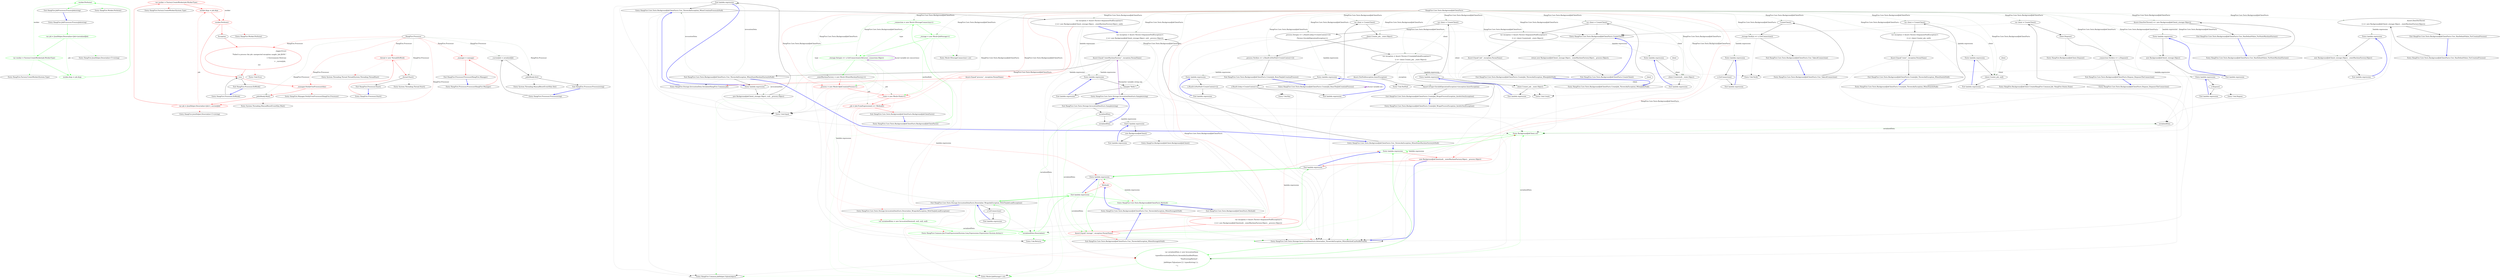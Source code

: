 digraph  {
m2_8 [label="Entry HangFire.Worker.Perform()", span="9-9", cluster="HangFire.Worker.Perform()", file="JobProcessor.cs"];
m2_6 [label="Entry HangFire.JsonHelper.Deserialize<T>(string)", span="11-11", cluster="HangFire.JsonHelper.Deserialize<T>(string)", file="JobProcessor.cs"];
m2_7 [label="Entry HangFire.Factory.CreateWorker(System.Type)", span="20-20", cluster="HangFire.Factory.CreateWorker(System.Type)", file="JobProcessor.cs"];
m2_0 [label="Entry HangFire.JobProcessor.ProcessJob(string)", span="4-4", cluster="HangFire.JobProcessor.ProcessJob(string)", file="JobProcessor.cs"];
m2_1 [label="var job = JsonHelper.Deserialize<Job>(serializedJob)", span="6-6", cluster="HangFire.JobProcessor.ProcessJob(string)", color=green, community=0, file="JobProcessor.cs"];
m2_2 [label="var worker = Factory.CreateWorker(job.WorkerType)", span="8-8", cluster="HangFire.JobProcessor.ProcessJob(string)", color=green, community=0, file="JobProcessor.cs"];
m2_3 [label="worker.Args = job.Args", span="10-10", cluster="HangFire.JobProcessor.ProcessJob(string)", color=green, community=0, file="JobProcessor.cs"];
m2_4 [label="worker.Perform()", span="13-13", cluster="HangFire.JobProcessor.ProcessJob(string)", color=green, community=0, file="JobProcessor.cs"];
m2_5 [label="Exit HangFire.JobProcessor.ProcessJob(string)", span="4-4", cluster="HangFire.JobProcessor.ProcessJob(string)", file="JobProcessor.cs"];
m4_28 [label="Entry HangFire.Factory.CreateWorker(System.Type)", span="20-20", cluster="HangFire.Factory.CreateWorker(System.Type)", file="Processor.cs"];
m4_26 [label="Entry System.Threading.ManualResetEventSlim.Wait()", span="0-0", cluster="System.Threading.ManualResetEventSlim.Wait()", file="Processor.cs"];
m4_30 [label="Entry Unk.Error", span="", cluster="Unk.Error", file="Processor.cs"];
m4_29 [label="Entry HangFire.Worker.Perform()", span="9-9", cluster="HangFire.Worker.Perform()", file="Processor.cs"];
m4_8 [label="Entry System.Threading.Thread.Start()", span="0-0", cluster="System.Threading.Thread.Start()", file="Processor.cs"];
m4_14 [label="Entry HangFire.Processor.DoWork()", span="35-35", cluster="HangFire.Processor.DoWork()", file="Processor.cs"];
m4_15 [label=true, span="37-37", cluster="HangFire.Processor.DoWork()", file="Processor.cs"];
m4_16 [label="_manager.NotifyFreeProcessor(this)", span="39-39", cluster="HangFire.Processor.DoWork()", color=red, community=0, file="Processor.cs"];
m4_17 [label="_jobIsReady.Wait()", span="40-40", cluster="HangFire.Processor.DoWork()", file="Processor.cs"];
m4_18 [label="var job = JsonHelper.Deserialize<Job>(_currentJob)", span="44-44", cluster="HangFire.Processor.DoWork()", color=red, community=0, file="Processor.cs"];
m4_19 [label="var worker = Factory.CreateWorker(job.WorkerType)", span="46-46", cluster="HangFire.Processor.DoWork()", color=red, community=0, file="Processor.cs"];
m4_20 [label="worker.Args = job.Args", span="48-48", cluster="HangFire.Processor.DoWork()", color=red, community=0, file="Processor.cs"];
m4_21 [label="worker.Perform()", span="51-51", cluster="HangFire.Processor.DoWork()", color=red, community=0, file="Processor.cs"];
m4_22 [label=Exception, span="54-54", cluster="HangFire.Processor.DoWork()", file="Processor.cs"];
m4_23 [label="_logger.Error(\r\n                        ''Failed to process the job: unexpected exception caught. Job JSON:''\r\n                        + Environment.NewLine\r\n                        + _currentJob, \r\n                        ex)", span="56-60", cluster="HangFire.Processor.DoWork()", color=red, community=0, file="Processor.cs"];
m4_24 [label="Exit HangFire.Processor.DoWork()", span="35-35", cluster="HangFire.Processor.DoWork()", file="Processor.cs"];
m4_0 [label="Entry HangFire.Processor.Processor(HangFire.Manager)", span="17-17", cluster="HangFire.Processor.Processor(HangFire.Manager)", file="Processor.cs"];
m4_1 [label="_manager = manager", span="19-19", cluster="HangFire.Processor.Processor(HangFire.Manager)", color=red, community=0, file="Processor.cs"];
m4_2 [label="Exit HangFire.Processor.Processor(HangFire.Manager)", span="17-17", cluster="HangFire.Processor.Processor(HangFire.Manager)", file="Processor.cs"];
m4_27 [label="Entry HangFire.JsonHelper.Deserialize<T>(string)", span="11-11", cluster="HangFire.JsonHelper.Deserialize<T>(string)", file="Processor.cs"];
m4_9 [label="Entry HangFire.Processor.Process(string)", span="28-28", cluster="HangFire.Processor.Process(string)", file="Processor.cs"];
m4_10 [label="_currentJob = serializedJob", span="31-31", cluster="HangFire.Processor.Process(string)", file="Processor.cs"];
m4_11 [label="_jobIsReady.Set()", span="32-32", cluster="HangFire.Processor.Process(string)", file="Processor.cs"];
m4_12 [label="Exit HangFire.Processor.Process(string)", span="28-28", cluster="HangFire.Processor.Process(string)", file="Processor.cs"];
m4_25 [label="Entry HangFire.Manager.NotifyFreeProcessor(HangFire.Processor)", span="40-40", cluster="HangFire.Manager.NotifyFreeProcessor(HangFire.Processor)", file="Processor.cs"];
m4_3 [label="Entry HangFire.Processor.Start()", span="22-22", cluster="HangFire.Processor.Start()", file="Processor.cs"];
m4_4 [label="_thread = new Thread(DoWork)", span="24-24", cluster="HangFire.Processor.Start()", color=red, community=0, file="Processor.cs"];
m4_5 [label="_thread.Start()", span="25-25", cluster="HangFire.Processor.Start()", file="Processor.cs"];
m4_6 [label="Exit HangFire.Processor.Start()", span="22-22", cluster="HangFire.Processor.Start()", file="Processor.cs"];
m4_13 [label="Entry System.Threading.ManualResetEventSlim.Set()", span="0-0", cluster="System.Threading.ManualResetEventSlim.Set()", file="Processor.cs"];
m4_7 [label="Entry System.Threading.Thread.Thread(System.Threading.ThreadStart)", span="0-0", cluster="System.Threading.Thread.Thread(System.Threading.ThreadStart)", file="Processor.cs"];
m4_31 [label="HangFire.Processor", span="", file="Processor.cs"];
m5_13 [label="Entry Unk.Equal", span="", cluster="Unk.Equal", file="Program.cs"];
m5_10 [label="Entry Mock<JobStorage>.cstr", span="", cluster="Mock<JobStorage>.cstr", file="Program.cs"];
m5_89 [label="Entry HangFire.Core.Tests.BackgroundJobClientFacts.CreateJob_ThrowsAnException_WhenJobIsNull()", span="96-96", cluster="HangFire.Core.Tests.BackgroundJobClientFacts.CreateJob_ThrowsAnException_WhenJobIsNull()", file="Program.cs"];
m5_90 [label="var client = CreateClient()", span="98-98", cluster="HangFire.Core.Tests.BackgroundJobClientFacts.CreateJob_ThrowsAnException_WhenJobIsNull()", file="Program.cs"];
m5_91 [label="var exception = Assert.Throws<ArgumentNullException>(\r\n                () => client.Create(null, _state.Object))", span="100-101", cluster="HangFire.Core.Tests.BackgroundJobClientFacts.CreateJob_ThrowsAnException_WhenJobIsNull()", file="Program.cs"];
m5_92 [label="Assert.Equal(''job'', exception.ParamName)", span="103-103", cluster="HangFire.Core.Tests.BackgroundJobClientFacts.CreateJob_ThrowsAnException_WhenJobIsNull()", file="Program.cs"];
m5_93 [label="Exit HangFire.Core.Tests.BackgroundJobClientFacts.CreateJob_ThrowsAnException_WhenJobIsNull()", span="96-96", cluster="HangFire.Core.Tests.BackgroundJobClientFacts.CreateJob_ThrowsAnException_WhenJobIsNull()", file="Program.cs"];
m5_22 [label="Method()", span="29-29", cluster="lambda expression", file="Program.cs", color=red, community=0];
m5_23 [label="Exit lambda expression", span="29-29", cluster="lambda expression", color=green, community=0, file="Program.cs"];
m5_24 [label="Entry HangFire.Core.Tests.BackgroundJobClientFacts.Method()", span="141-141", cluster="HangFire.Core.Tests.BackgroundJobClientFacts.Method()", color=green, community=0, file="Program.cs"];
m5_25 [label="Entry HangFire.Core.Tests.BackgroundJobClientFacts.Ctor_ThrowsAnException_WhenStorageIsNull()", span="33-33", cluster="HangFire.Core.Tests.BackgroundJobClientFacts.Ctor_ThrowsAnException_WhenStorageIsNull()", file="Program.cs"];
m5_49 [label="Entry HangFire.Core.Tests.Storage.InvocationDataFacts.Sample(string)", span="75-75", cluster="HangFire.Core.Tests.Storage.InvocationDataFacts.Sample(string)", file="Program.cs"];
m5_50 [label="Exit HangFire.Core.Tests.Storage.InvocationDataFacts.Sample(string)", span="75-75", cluster="HangFire.Core.Tests.Storage.InvocationDataFacts.Sample(string)", file="Program.cs"];
m5_51 [label=serializedData, span="", cluster="HangFire.Core.Tests.BackgroundJobClientFacts.Ctor_UsesCurrent_JobStorageInstance_ByDefault()", file="Program.cs"];
m5_52 [label=serializedData, span="", cluster="HangFire.Core.Tests.BackgroundJobClientFacts.Ctor_UsesCurrent_JobStorageInstance_ByDefault()", file="Program.cs"];
m5_30 [label="var serializedData = new InvocationData(\r\n                typeof(InvocationDataFacts).AssemblyQualifiedName,\r\n                ''NonExistingMethod'',\r\n                JobHelper.ToJson(new [] { typeof(string) }),\r\n                '''')", span="53-57", cluster="HangFire.Core.Tests.Storage.InvocationDataFacts.Deserialize_ThrowsAnException_WhenMethodCanNotBeFound()", file="Program.cs", color=green, community=0];
m5_70 [label="Entry HangFire.Core.Tests.BackgroundJobClientFacts.Ctor_TakesAConnection()", span="80-80", cluster="HangFire.Core.Tests.BackgroundJobClientFacts.Ctor_TakesAConnection()", file="Program.cs"];
m5_71 [label="CreateClient()", span="82-82", cluster="HangFire.Core.Tests.BackgroundJobClientFacts.Ctor_TakesAConnection()", file="Program.cs"];
m5_72 [label="_storage.Verify(x => x.GetConnection())", span="83-83", cluster="HangFire.Core.Tests.BackgroundJobClientFacts.Ctor_TakesAConnection()", file="Program.cs"];
m5_73 [label="Exit HangFire.Core.Tests.BackgroundJobClientFacts.Ctor_TakesAConnection()", span="80-80", cluster="HangFire.Core.Tests.BackgroundJobClientFacts.Ctor_TakesAConnection()", file="Program.cs"];
m5_36 [label="var exception = Assert.Throws<ArgumentNullException>(\r\n                () => new BackgroundJobClient(_storage.Object, null, _process.Object))", span="44-45", cluster="HangFire.Core.Tests.BackgroundJobClientFacts.Ctor_ThrowsAnException_WhenStateMachineFactoryIsNull()", file="Program.cs"];
m5_41 [label="Exit lambda expression", span="45-45", cluster="lambda expression", file="Program.cs"];
m5_42 [label="Entry HangFire.Core.Tests.BackgroundJobClientFacts.Ctor_ThrowsAnException_WhenCreationProcessIsNull()", span="51-51", cluster="HangFire.Core.Tests.BackgroundJobClientFacts.Ctor_ThrowsAnException_WhenCreationProcessIsNull()", file="Program.cs"];
m5_39 [label="Entry lambda expression", span="45-45", cluster="lambda expression", file="Program.cs"];
m5_40 [label="new BackgroundJobClient(_storage.Object, null, _process.Object)", span="45-45", cluster="lambda expression", file="Program.cs"];
m5_38 [label="Exit HangFire.Core.Tests.BackgroundJobClientFacts.Ctor_ThrowsAnException_WhenStateMachineFactoryIsNull()", span="42-42", cluster="HangFire.Core.Tests.BackgroundJobClientFacts.Ctor_ThrowsAnException_WhenStateMachineFactoryIsNull()", file="Program.cs"];
m5_37 [label="Assert.Equal(''stateMachineFactory'', exception.ParamName)", span="47-47", cluster="HangFire.Core.Tests.BackgroundJobClientFacts.Ctor_ThrowsAnException_WhenStateMachineFactoryIsNull()", file="Program.cs"];
m5_43 [label="var exception = Assert.Throws<ArgumentNullException>(\r\n                () => new BackgroundJobClient(_storage.Object, _stateMachineFactory.Object, null))", span="53-54", cluster="HangFire.Core.Tests.BackgroundJobClientFacts.Ctor_ThrowsAnException_WhenCreationProcessIsNull()", file="Program.cs"];
m5_53 [label=serializedData, span="", cluster="Unk.DoesNotThrow", file="Program.cs"];
m5_14 [label="Entry HangFire.Core.Tests.Storage.InvocationDataFacts.Deserialize_WrapsAnException_WithTheJobLoadException()", span="29-29", cluster="HangFire.Core.Tests.Storage.InvocationDataFacts.Deserialize_WrapsAnException_WithTheJobLoadException()", file="Program.cs"];
m5_115 [label="Entry Unk.Run", span="", cluster="Unk.Run", file="Program.cs"];
m5_116 [label="Entry HangFire.Core.Tests.BackgroundJobClientFacts.CreateJob_WrapsProcessException_IntoItsOwnException()", span="128-128", cluster="HangFire.Core.Tests.BackgroundJobClientFacts.CreateJob_WrapsProcessException_IntoItsOwnException()", file="Program.cs"];
m5_117 [label="var client = CreateClient()", span="130-130", cluster="HangFire.Core.Tests.BackgroundJobClientFacts.CreateJob_WrapsProcessException_IntoItsOwnException()", file="Program.cs"];
m5_118 [label="_process.Setup(x => x.Run(It.IsAny<CreateContext>()))\r\n                .Throws<InvalidOperationException>()", span="131-132", cluster="HangFire.Core.Tests.BackgroundJobClientFacts.CreateJob_WrapsProcessException_IntoItsOwnException()", file="Program.cs"];
m5_119 [label="var exception = Assert.Throws<CreateJobFailedException>(\r\n                () => client.Create(_job, _state.Object))", span="134-135", cluster="HangFire.Core.Tests.BackgroundJobClientFacts.CreateJob_WrapsProcessException_IntoItsOwnException()", file="Program.cs"];
m5_120 [label="Assert.NotNull(exception.InnerException)", span="137-137", cluster="HangFire.Core.Tests.BackgroundJobClientFacts.CreateJob_WrapsProcessException_IntoItsOwnException()", file="Program.cs"];
m5_121 [label="Assert.IsType<InvalidOperationException>(exception.InnerException)", span="138-138", cluster="HangFire.Core.Tests.BackgroundJobClientFacts.CreateJob_WrapsProcessException_IntoItsOwnException()", file="Program.cs"];
m5_122 [label="Exit HangFire.Core.Tests.BackgroundJobClientFacts.CreateJob_WrapsProcessException_IntoItsOwnException()", span="128-128", cluster="HangFire.Core.Tests.BackgroundJobClientFacts.CreateJob_WrapsProcessException_IntoItsOwnException()", file="Program.cs"];
m5_57 [label="Entry HangFire.BackgroundJobClient.BackgroundJobClient()", span="39-39", cluster="HangFire.BackgroundJobClient.BackgroundJobClient()", file="Program.cs"];
m5_9 [label="Entry Mock<IStorageConnection>.cstr", span="", cluster="Mock<IStorageConnection>.cstr", file="Program.cs"];
m5_106 [label="Entry HangFire.BackgroundJobClient.Create(HangFire.Common.Job, HangFire.States.State)", span="81-81", cluster="HangFire.BackgroundJobClient.Create(HangFire.Common.Job, HangFire.States.State)", file="Program.cs"];
m5_29 [label="Entry HangFire.Core.Tests.Storage.InvocationDataFacts.Deserialize_ThrowsAnException_WhenMethodCanNotBeFound()", span="51-51", cluster="HangFire.Core.Tests.Storage.InvocationDataFacts.Deserialize_ThrowsAnException_WhenMethodCanNotBeFound()", file="Program.cs"];
m5_98 [label="Entry HangFire.Core.Tests.BackgroundJobClientFacts.CreateJob_ThrowsAnException_WhenStateIsNull()", span="107-107", cluster="HangFire.Core.Tests.BackgroundJobClientFacts.CreateJob_ThrowsAnException_WhenStateIsNull()", file="Program.cs"];
m5_99 [label="var client = CreateClient()", span="109-109", cluster="HangFire.Core.Tests.BackgroundJobClientFacts.CreateJob_ThrowsAnException_WhenStateIsNull()", file="Program.cs"];
m5_100 [label="var exception = Assert.Throws<ArgumentNullException>(\r\n                () => client.Create(_job, null))", span="111-112", cluster="HangFire.Core.Tests.BackgroundJobClientFacts.CreateJob_ThrowsAnException_WhenStateIsNull()", file="Program.cs"];
m5_101 [label="Assert.Equal(''state'', exception.ParamName)", span="114-114", cluster="HangFire.Core.Tests.BackgroundJobClientFacts.CreateJob_ThrowsAnException_WhenStateIsNull()", file="Program.cs"];
m5_102 [label="Exit HangFire.Core.Tests.BackgroundJobClientFacts.CreateJob_ThrowsAnException_WhenStateIsNull()", span="107-107", cluster="HangFire.Core.Tests.BackgroundJobClientFacts.CreateJob_ThrowsAnException_WhenStateIsNull()", file="Program.cs"];
m5_31 [label="Entry lambda expression", span="36-36", cluster="lambda expression", color=green, community=0, file="Program.cs"];
m5_32 [label="new BackgroundJobClient(null, _stateMachineFactory.Object, _process.Object)", span="36-36", cluster="lambda expression", file="Program.cs", color=red, community=0];
m5_84 [label="Entry HangFire.BackgroundJobClient.Dispose()", span="103-103", cluster="HangFire.BackgroundJobClient.Dispose()", file="Program.cs"];
m5_20 [label="serializedData.Deserialize()", span="34-34", cluster="lambda expression", file="Program.cs", color=green, community=0];
m5_79 [label="Entry HangFire.Core.Tests.BackgroundJobClientFacts.Dispose_DisposesTheConnection()", span="87-87", cluster="HangFire.Core.Tests.BackgroundJobClientFacts.Dispose_DisposesTheConnection()", file="Program.cs"];
m5_80 [label="var client = CreateClient()", span="89-89", cluster="HangFire.Core.Tests.BackgroundJobClientFacts.Dispose_DisposesTheConnection()", file="Program.cs"];
m5_81 [label="client.Dispose()", span="90-90", cluster="HangFire.Core.Tests.BackgroundJobClientFacts.Dispose_DisposesTheConnection()", file="Program.cs"];
m5_82 [label="_connection.Verify(x => x.Dispose())", span="92-92", cluster="HangFire.Core.Tests.BackgroundJobClientFacts.Dispose_DisposesTheConnection()", file="Program.cs"];
m5_83 [label="Exit HangFire.Core.Tests.BackgroundJobClientFacts.Dispose_DisposesTheConnection()", span="87-87", cluster="HangFire.Core.Tests.BackgroundJobClientFacts.Dispose_DisposesTheConnection()", file="Program.cs"];
m5_123 [label="Entry Unk.NotNull", span="", cluster="Unk.NotNull", file="Program.cs"];
m5_15 [label="var serializedData = new InvocationData(null, null, null, null)", span="31-31", cluster="HangFire.Core.Tests.Storage.InvocationDataFacts.Deserialize_WrapsAnException_WithTheJobLoadException()", file="Program.cs", color=green, community=0];
m5_11 [label="Entry HangFire.Common.JobHelper.ToJson(object)", span="23-23", cluster="HangFire.Common.JobHelper.ToJson(object)", file="Program.cs"];
m5_88 [label="Entry Unk.Dispose", span="", cluster="Unk.Dispose", file="Program.cs"];
m5_58 [label="Entry HangFire.Core.Tests.BackgroundJobClientFacts.Ctor_HasDefaultValue_ForStateMachineFactory()", span="67-67", cluster="HangFire.Core.Tests.BackgroundJobClientFacts.Ctor_HasDefaultValue_ForStateMachineFactory()", file="Program.cs"];
m5_59 [label="Assert.DoesNotThrow(() => new BackgroundJobClient(_storage.Object))", span="69-69", cluster="HangFire.Core.Tests.BackgroundJobClientFacts.Ctor_HasDefaultValue_ForStateMachineFactory()", file="Program.cs"];
m5_60 [label="Exit HangFire.Core.Tests.BackgroundJobClientFacts.Ctor_HasDefaultValue_ForStateMachineFactory()", span="67-67", cluster="HangFire.Core.Tests.BackgroundJobClientFacts.Ctor_HasDefaultValue_ForStateMachineFactory()", file="Program.cs"];
m5_74 [label="Entry HangFire.Core.Tests.BackgroundJobClientFacts.CreateClient()", span="145-145", cluster="HangFire.Core.Tests.BackgroundJobClientFacts.CreateClient()", file="Program.cs"];
m5_131 [label="return new BackgroundJobClient(_storage.Object, _stateMachineFactory.Object, _process.Object);", span="147-147", cluster="HangFire.Core.Tests.BackgroundJobClientFacts.CreateClient()", file="Program.cs"];
m5_132 [label="Exit HangFire.Core.Tests.BackgroundJobClientFacts.CreateClient()", span="145-145", cluster="HangFire.Core.Tests.BackgroundJobClientFacts.CreateClient()", file="Program.cs"];
m5_64 [label="Entry HangFire.Core.Tests.BackgroundJobClientFacts.Ctor_HasDefaultValue_ForCreationProcess()", span="73-73", cluster="HangFire.Core.Tests.BackgroundJobClientFacts.Ctor_HasDefaultValue_ForCreationProcess()", file="Program.cs"];
m5_65 [label="Assert.DoesNotThrow(\r\n                () => new BackgroundJobClient(_storage.Object, _stateMachineFactory.Object))", span="75-76", cluster="HangFire.Core.Tests.BackgroundJobClientFacts.Ctor_HasDefaultValue_ForCreationProcess()", file="Program.cs"];
m5_66 [label="Exit HangFire.Core.Tests.BackgroundJobClientFacts.Ctor_HasDefaultValue_ForCreationProcess()", span="73-73", cluster="HangFire.Core.Tests.BackgroundJobClientFacts.Ctor_HasDefaultValue_ForCreationProcess()", file="Program.cs"];
m5_46 [label="Entry lambda expression", span="54-54", cluster="lambda expression", file="Program.cs"];
m5_17 [label="Exit HangFire.Core.Tests.Storage.InvocationDataFacts.Deserialize_WrapsAnException_WithTheJobLoadException()", span="29-29", cluster="HangFire.Core.Tests.Storage.InvocationDataFacts.Deserialize_WrapsAnException_WithTheJobLoadException()", file="Program.cs"];
m5_21 [label="Entry lambda expression", span="29-29", cluster="lambda expression", file="Program.cs"];
m5_18 [label="x.GetConnection()", span="23-23", cluster="lambda expression", file="Program.cs"];
m5_19 [label="Exit lambda expression", span="23-23", cluster="lambda expression", file="Program.cs"];
m5_33 [label="Exit lambda expression", span="36-36", cluster="lambda expression", file="Program.cs"];
m5_47 [label="Sample(''Hello'')", span="66-66", cluster="lambda expression", file="Program.cs"];
m5_48 [label="Exit lambda expression", span="66-66", cluster="lambda expression", file="Program.cs"];
m5_54 [label="Entry lambda expression", span="63-63", cluster="lambda expression", file="Program.cs"];
m5_55 [label="new BackgroundJobClient()", span="63-63", cluster="lambda expression", file="Program.cs"];
m5_56 [label="Exit lambda expression", span="63-63", cluster="lambda expression", file="Program.cs"];
m5_61 [label="Entry lambda expression", span="69-69", cluster="lambda expression", file="Program.cs"];
m5_62 [label="new BackgroundJobClient(_storage.Object)", span="69-69", cluster="lambda expression", file="Program.cs"];
m5_63 [label="Exit lambda expression", span="69-69", cluster="lambda expression", file="Program.cs"];
m5_67 [label="Entry lambda expression", span="76-76", cluster="lambda expression", file="Program.cs"];
m5_68 [label="new BackgroundJobClient(_storage.Object, _stateMachineFactory.Object)", span="76-76", cluster="lambda expression", file="Program.cs"];
m5_69 [label="Exit lambda expression", span="76-76", cluster="lambda expression", file="Program.cs"];
m5_76 [label="Entry lambda expression", span="83-83", cluster="lambda expression", file="Program.cs"];
m5_77 [label="x.GetConnection()", span="83-83", cluster="lambda expression", file="Program.cs"];
m5_78 [label="Exit lambda expression", span="83-83", cluster="lambda expression", file="Program.cs"];
m5_85 [label="Entry lambda expression", span="92-92", cluster="lambda expression", file="Program.cs"];
m5_86 [label="x.Dispose()", span="92-92", cluster="lambda expression", file="Program.cs"];
m5_87 [label="Exit lambda expression", span="92-92", cluster="lambda expression", file="Program.cs"];
m5_95 [label="client.Create(null, _state.Object)", span="101-101", cluster="lambda expression", file="Program.cs"];
m5_94 [label="Entry lambda expression", span="101-101", cluster="lambda expression", file="Program.cs"];
m5_96 [label="Exit lambda expression", span="101-101", cluster="lambda expression", file="Program.cs"];
m5_104 [label="client.Create(_job, null)", span="112-112", cluster="lambda expression", file="Program.cs"];
m5_103 [label="Entry lambda expression", span="112-112", cluster="lambda expression", file="Program.cs"];
m5_105 [label="Exit lambda expression", span="112-112", cluster="lambda expression", file="Program.cs"];
m5_112 [label="Entry lambda expression", span="124-124", cluster="lambda expression", file="Program.cs"];
m5_113 [label="x.Run(It.IsNotNull<CreateContext>())", span="124-124", cluster="lambda expression", file="Program.cs"];
m5_114 [label="Exit lambda expression", span="124-124", cluster="lambda expression", file="Program.cs"];
m5_128 [label="client.Create(_job, _state.Object)", span="135-135", cluster="lambda expression", file="Program.cs"];
m5_124 [label="Entry lambda expression", span="131-131", cluster="lambda expression", file="Program.cs"];
m5_127 [label="Entry lambda expression", span="135-135", cluster="lambda expression", file="Program.cs"];
m5_125 [label="x.Run(It.IsAny<CreateContext>())", span="131-131", cluster="lambda expression", file="Program.cs"];
m5_126 [label="Exit lambda expression", span="131-131", cluster="lambda expression", file="Program.cs"];
m5_129 [label="Exit lambda expression", span="135-135", cluster="lambda expression", file="Program.cs"];
m5_27 [label="Assert.Equal(''storage'', exception.ParamName)", span="38-38", cluster="HangFire.Core.Tests.BackgroundJobClientFacts.Ctor_ThrowsAnException_WhenStorageIsNull()", color=red, community=0, file="Program.cs"];
m5_34 [label="Entry BackgroundJobClient.cstr", span="", cluster="BackgroundJobClient.cstr", color=green, community=0, file="Program.cs"];
m5_35 [label="Entry HangFire.Core.Tests.BackgroundJobClientFacts.Ctor_ThrowsAnException_WhenStateMachineFactoryIsNull()", span="42-42", cluster="HangFire.Core.Tests.BackgroundJobClientFacts.Ctor_ThrowsAnException_WhenStateMachineFactoryIsNull()", file="Program.cs"];
m5_0 [label="Entry HangFire.Core.Tests.BackgroundJobClientFacts.BackgroundJobClientFacts()", span="19-19", cluster="HangFire.Core.Tests.BackgroundJobClientFacts.BackgroundJobClientFacts()", file="Program.cs"];
m5_1 [label="_connection = new Mock<IStorageConnection>()", span="21-21", cluster="HangFire.Core.Tests.BackgroundJobClientFacts.BackgroundJobClientFacts()", color=green, community=0, file="Program.cs"];
m5_2 [label="_storage = new Mock<JobStorage>()", span="22-22", cluster="HangFire.Core.Tests.BackgroundJobClientFacts.BackgroundJobClientFacts()", color=green, community=0, file="Program.cs"];
m5_3 [label="_storage.Setup(x => x.GetConnection()).Returns(_connection.Object)", span="23-23", cluster="HangFire.Core.Tests.BackgroundJobClientFacts.BackgroundJobClientFacts()", color=green, community=0, file="Program.cs"];
m5_5 [label="_process = new Mock<IJobCreationProcess>()", span="27-27", cluster="HangFire.Core.Tests.BackgroundJobClientFacts.BackgroundJobClientFacts()", file="Program.cs", color=red, community=0];
m5_6 [label="_state = new Mock<State>()", span="28-28", cluster="HangFire.Core.Tests.BackgroundJobClientFacts.BackgroundJobClientFacts()", file="Program.cs", color=red, community=0];
m5_4 [label="_stateMachineFactory = new Mock<IStateMachineFactory>()", span="25-25", cluster="HangFire.Core.Tests.BackgroundJobClientFacts.BackgroundJobClientFacts()", file="Program.cs"];
m5_7 [label="_job = Job.FromExpression(() => Method())", span="29-29", cluster="HangFire.Core.Tests.BackgroundJobClientFacts.BackgroundJobClientFacts()", file="Program.cs", color=red, community=0];
m5_8 [label="Exit HangFire.Core.Tests.BackgroundJobClientFacts.BackgroundJobClientFacts()", span="19-19", cluster="HangFire.Core.Tests.BackgroundJobClientFacts.BackgroundJobClientFacts()", file="Program.cs"];
m5_75 [label="Entry Unk.Verify", span="", cluster="Unk.Verify", file="Program.cs"];
m5_44 [label="Assert.Equal(''process'', exception.ParamName)", span="56-56", cluster="HangFire.Core.Tests.BackgroundJobClientFacts.Ctor_ThrowsAnException_WhenCreationProcessIsNull()", color=red, community=0, file="Program.cs"];
m5_45 [label="Entry HangFire.Storage.InvocationData.Serialize(HangFire.Common.Job)", span="65-65", cluster="HangFire.Storage.InvocationData.Serialize(HangFire.Common.Job)", file="Program.cs"];
m5_16 [label="Entry HangFire.Common.Job.FromExpression(System.Linq.Expressions.Expression<System.Action>)", span="125-125", cluster="HangFire.Common.Job.FromExpression(System.Linq.Expressions.Expression<System.Action>)", color=green, community=0, file="Program.cs"];
m5_130 [label="Exit HangFire.Core.Tests.BackgroundJobClientFacts.Method()", span="141-141", cluster="HangFire.Core.Tests.BackgroundJobClientFacts.Method()", file="Program.cs"];
m5_26 [label="var exception = Assert.Throws<ArgumentNullException>(\r\n                () => new BackgroundJobClient(null, _stateMachineFactory.Object, _process.Object))", span="35-36", cluster="HangFire.Core.Tests.BackgroundJobClientFacts.Ctor_ThrowsAnException_WhenStorageIsNull()", color=red, community=0, file="Program.cs"];
m5_28 [label="Exit HangFire.Core.Tests.BackgroundJobClientFacts.Ctor_ThrowsAnException_WhenStorageIsNull()", span="33-33", cluster="HangFire.Core.Tests.BackgroundJobClientFacts.Ctor_ThrowsAnException_WhenStorageIsNull()", file="Program.cs"];
m5_97 [label="Entry Unk.Create", span="", cluster="Unk.Create", file="Program.cs"];
m5_107 [label="Entry HangFire.Core.Tests.BackgroundJobClientFacts.CreateJob_RunsTheJobCreationProcess()", span="118-118", cluster="HangFire.Core.Tests.BackgroundJobClientFacts.CreateJob_RunsTheJobCreationProcess()", file="Program.cs"];
m5_108 [label="var client = CreateClient()", span="120-120", cluster="HangFire.Core.Tests.BackgroundJobClientFacts.CreateJob_RunsTheJobCreationProcess()", file="Program.cs"];
m5_109 [label="client.Create(_job, _state.Object)", span="122-122", cluster="HangFire.Core.Tests.BackgroundJobClientFacts.CreateJob_RunsTheJobCreationProcess()", file="Program.cs"];
m5_110 [label="_process.Verify(x => x.Run(It.IsNotNull<CreateContext>()))", span="124-124", cluster="HangFire.Core.Tests.BackgroundJobClientFacts.CreateJob_RunsTheJobCreationProcess()", file="Program.cs"];
m5_111 [label="Exit HangFire.Core.Tests.BackgroundJobClientFacts.CreateJob_RunsTheJobCreationProcess()", span="118-118", cluster="HangFire.Core.Tests.BackgroundJobClientFacts.CreateJob_RunsTheJobCreationProcess()", file="Program.cs"];
m5_12 [label="Entry Unk.Returns", span="", cluster="Unk.Returns", file="Program.cs"];
m5_133 [label="HangFire.Core.Tests.BackgroundJobClientFacts", span="", file="Program.cs"];
m5_134 [label=client, span="", file="Program.cs"];
m5_135 [label=client, span="", file="Program.cs"];
m5_136 [label=client, span="", file="Program.cs"];
m2_0 -> m2_1  [key=0, style=solid, color=green];
m2_1 -> m2_2  [key=0, style=solid, color=green];
m2_1 -> m2_6  [key=2, style=dotted, color=green];
m2_1 -> m2_3  [key=1, style=dashed, color=green, label=job];
m2_2 -> m2_3  [key=0, style=solid, color=green];
m2_2 -> m2_7  [key=2, style=dotted, color=green];
m2_2 -> m2_4  [key=1, style=dashed, color=green, label=worker];
m2_3 -> m2_4  [key=0, style=solid, color=green];
m2_4 -> m2_5  [key=0, style=solid, color=green];
m2_4 -> m2_8  [key=2, style=dotted, color=green];
m2_5 -> m2_0  [key=0, style=bold, color=blue];
m4_14 -> m4_15  [key=0, style=solid];
m4_15 -> m4_16  [key=0, style=solid, color=red];
m4_15 -> m4_24  [key=0, style=solid];
m4_16 -> m4_17  [key=0, style=solid, color=red];
m4_16 -> m4_25  [key=2, style=dotted, color=red];
m4_17 -> m4_18  [key=0, style=solid, color=red];
m4_17 -> m4_26  [key=2, style=dotted];
m4_18 -> m4_19  [key=0, style=solid, color=red];
m4_18 -> m4_27  [key=2, style=dotted, color=red];
m4_18 -> m4_20  [key=1, style=dashed, color=red, label=job];
m4_19 -> m4_20  [key=0, style=solid, color=red];
m4_19 -> m4_28  [key=2, style=dotted, color=red];
m4_19 -> m4_21  [key=1, style=dashed, color=red, label=worker];
m4_20 -> m4_21  [key=0, style=solid, color=red];
m4_21 -> m4_22  [key=0, style=solid, color=red];
m4_21 -> m4_15  [key=0, style=solid, color=red];
m4_21 -> m4_29  [key=2, style=dotted, color=red];
m4_22 -> m4_23  [key=0, style=solid, color=red];
m4_23 -> m4_15  [key=0, style=solid, color=red];
m4_23 -> m4_30  [key=2, style=dotted, color=red];
m4_24 -> m4_14  [key=0, style=bold, color=blue];
m4_0 -> m4_1  [key=0, style=solid, color=red];
m4_1 -> m4_2  [key=0, style=solid, color=red];
m4_2 -> m4_0  [key=0, style=bold, color=blue];
m4_9 -> m4_10  [key=0, style=solid];
m4_10 -> m4_11  [key=0, style=solid];
m4_11 -> m4_12  [key=0, style=solid];
m4_11 -> m4_13  [key=2, style=dotted];
m4_12 -> m4_9  [key=0, style=bold, color=blue];
m4_3 -> m4_4  [key=0, style=solid, color=red];
m4_4 -> m4_5  [key=0, style=solid, color=red];
m4_4 -> m4_7  [key=2, style=dotted, color=red];
m4_5 -> m4_6  [key=0, style=solid];
m4_5 -> m4_8  [key=2, style=dotted];
m4_6 -> m4_3  [key=0, style=bold, color=blue];
m4_31 -> m4_1  [key=1, style=dashed, color=red, label="HangFire.Processor"];
m4_31 -> m4_4  [key=1, style=dashed, color=red, label="HangFire.Processor"];
m4_31 -> m4_5  [key=1, style=dashed, color=darkseagreen4, label="HangFire.Processor"];
m4_31 -> m4_10  [key=1, style=dashed, color=darkseagreen4, label="HangFire.Processor"];
m4_31 -> m4_11  [key=1, style=dashed, color=darkseagreen4, label="HangFire.Processor"];
m4_31 -> m4_16  [key=1, style=dashed, color=red, label="HangFire.Processor"];
m4_31 -> m4_17  [key=1, style=dashed, color=darkseagreen4, label="HangFire.Processor"];
m4_31 -> m4_18  [key=1, style=dashed, color=red, label="HangFire.Processor"];
m4_31 -> m4_23  [key=1, style=dashed, color=red, label="HangFire.Processor"];
m5_89 -> m5_90  [key=0, style=solid];
m5_90 -> m5_91  [key=0, style=solid];
m5_90 -> m5_74  [key=2, style=dotted];
m5_90 -> m5_95  [key=1, style=dashed, color=darkseagreen4, label=client];
m5_91 -> m5_92  [key=0, style=solid];
m5_91 -> m5_29  [key=2, style=dotted];
m5_91 -> m5_94  [key=1, style=dashed, color=darkseagreen4, label="lambda expression"];
m5_92 -> m5_93  [key=0, style=solid];
m5_92 -> m5_30  [key=2, style=dotted];
m5_93 -> m5_89  [key=0, style=bold, color=blue];
m5_22 -> m5_23  [key=0, style=solid, color=red];
m5_22 -> m5_24  [key=2, style=dotted, color=red];
m5_23 -> m5_24  [key=0, style=solid, color=green];
m5_23 -> m5_10  [key=2, style=dotted, color=green];
m5_23 -> m5_27  [key=1, style=dashed, color=green, label=serializedData];
m5_23 -> m5_21  [key=0, style=bold, color=blue];
m5_23 -> m5_17  [key=0, style=bold, color=green];
m5_24 -> m5_25  [key=0, style=solid, color=green];
m5_24 -> m5_29  [key=2, style=dotted, color=green];
m5_24 -> m5_21  [key=1, style=dashed, color=green, label="lambda expression"];
m5_24 -> m5_130  [key=0, style=solid];
m5_25 -> m5_22  [key=0, style=bold, color=blue];
m5_25 -> m5_26  [key=0, style=solid, color=red];
m5_49 -> m5_50  [key=0, style=solid];
m5_49 -> m5_37  [key=3, color=darkorchid, style=bold, label="Parameter variable string arg"];
m5_50 -> m5_51  [key=0, style=solid];
m5_50 -> m5_10  [key=2, style=dotted];
m5_50 -> m5_49  [key=0, style=bold, color=blue];
m5_51 -> m5_52  [key=0, style=solid];
m5_51 -> m5_53  [key=2, style=dotted];
m5_51 -> m5_54  [key=1, style=dashed, color=darkseagreen4, label="lambda expression"];
m5_51 -> m5_20  [key=1, style=dashed, color=green, label=serializedData];
m5_52 -> m5_49  [key=0, style=bold, color=blue];
m5_52 -> m5_27  [key=1, style=dashed, color=green, label=serializedData];
m5_30 -> m5_31  [key=0, style=solid, color=green];
m5_30 -> m5_10  [key=2, style=dotted, color=green];
m5_30 -> m5_11  [key=2, style=dotted, color=green];
m5_30 -> m5_34  [key=1, style=dashed, color=green, label=serializedData];
m5_70 -> m5_71  [key=0, style=solid];
m5_71 -> m5_72  [key=0, style=solid];
m5_71 -> m5_74  [key=2, style=dotted];
m5_72 -> m5_73  [key=0, style=solid];
m5_72 -> m5_75  [key=2, style=dotted];
m5_72 -> m5_76  [key=1, style=dashed, color=darkseagreen4, label="lambda expression"];
m5_73 -> m5_70  [key=0, style=bold, color=blue];
m5_36 -> m5_37  [key=0, style=solid];
m5_36 -> m5_29  [key=2, style=dotted];
m5_36 -> m5_39  [key=1, style=dashed, color=darkseagreen4, label="lambda expression"];
m5_41 -> m5_11  [key=2, style=dotted];
m5_41 -> m5_13  [key=2, style=dotted];
m5_41 -> m5_42  [key=0, style=solid];
m5_41 -> m5_39  [key=0, style=bold, color=blue];
m5_42 -> m5_11  [key=2, style=dotted];
m5_42 -> m5_13  [key=2, style=dotted];
m5_42 -> m5_43  [key=0, style=solid];
m5_39 -> m5_13  [key=2, style=dotted];
m5_39 -> m5_40  [key=0, style=solid];
m5_40 -> m5_13  [key=2, style=dotted];
m5_40 -> m5_41  [key=0, style=solid];
m5_40 -> m5_34  [key=2, style=dotted];
m5_38 -> m5_41  [key=1, style=dashed, color=darkseagreen4, label=invocationData];
m5_38 -> m5_42  [key=1, style=dashed, color=darkseagreen4, label=invocationData];
m5_38 -> m5_39  [key=0, style=solid];
m5_38 -> m5_40  [key=1, style=dashed, color=darkseagreen4, label=invocationData];
m5_38 -> m5_45  [key=2, style=dotted];
m5_38 -> m5_35  [key=0, style=bold, color=blue];
m5_37 -> m5_38  [key=0, style=solid];
m5_37 -> m5_16  [key=2, style=dotted];
m5_37 -> m5_46  [key=1, style=dashed, color=darkseagreen4, label="lambda expression"];
m5_37 -> m5_30  [key=2, style=dotted];
m5_43 -> m5_36  [key=0, style=bold, color=blue];
m5_43 -> m5_44  [key=0, style=solid, color=red];
m5_43 -> m5_29  [key=2, style=dotted];
m5_43 -> m5_46  [key=1, style=dashed, color=darkseagreen4, label="lambda expression"];
m5_53 -> m5_34  [key=1, style=dashed, color=green, label=serializedData];
m5_14 -> m5_15  [key=0, style=solid, color=green];
m5_116 -> m5_117  [key=0, style=solid];
m5_117 -> m5_118  [key=0, style=solid];
m5_117 -> m5_74  [key=2, style=dotted];
m5_117 -> m5_119  [key=1, style=dashed, color=darkseagreen4, label=client];
m5_117 -> m5_128  [key=1, style=dashed, color=darkseagreen4, label=client];
m5_118 -> m5_119  [key=0, style=solid];
m5_118 -> m5_11  [key=2, style=dotted];
m5_118 -> m5_29  [key=2, style=dotted];
m5_118 -> m5_124  [key=1, style=dashed, color=darkseagreen4, label="lambda expression"];
m5_119 -> m5_120  [key=0, style=solid];
m5_119 -> m5_29  [key=2, style=dotted];
m5_119 -> m5_127  [key=1, style=dashed, color=darkseagreen4, label="lambda expression"];
m5_119 -> m5_121  [key=1, style=dashed, color=darkseagreen4, label=exception];
m5_120 -> m5_121  [key=0, style=solid];
m5_120 -> m5_123  [key=2, style=dotted];
m5_121 -> m5_122  [key=0, style=solid];
m5_121 -> m5_29  [key=2, style=dotted];
m5_122 -> m5_116  [key=0, style=bold, color=blue];
m5_29 -> m5_30  [key=0, style=solid, color=green];
m5_98 -> m5_99  [key=0, style=solid];
m5_99 -> m5_100  [key=0, style=solid];
m5_99 -> m5_74  [key=2, style=dotted];
m5_99 -> m5_104  [key=1, style=dashed, color=darkseagreen4, label=client];
m5_100 -> m5_101  [key=0, style=solid];
m5_100 -> m5_29  [key=2, style=dotted];
m5_100 -> m5_103  [key=1, style=dashed, color=darkseagreen4, label="lambda expression"];
m5_101 -> m5_102  [key=0, style=solid];
m5_101 -> m5_30  [key=2, style=dotted];
m5_102 -> m5_98  [key=0, style=bold, color=blue];
m5_31 -> m5_32  [key=0, style=solid, color=red];
m5_31 -> m5_29  [key=2, style=dotted, color=green];
m5_31 -> m5_31  [key=1, style=dashed, color=green, label="lambda expression"];
m5_31 -> m5_34  [key=0, style=solid, color=green];
m5_32 -> m5_29  [key=0, style=bold, color=blue];
m5_32 -> m5_33  [key=0, style=solid, color=red];
m5_32 -> m5_34  [key=2, style=dotted, color=red];
m5_20 -> m5_23  [key=0, style=solid, color=green];
m5_20 -> m5_12  [key=2, style=dotted, color=green];
m5_79 -> m5_80  [key=0, style=solid];
m5_80 -> m5_81  [key=0, style=solid];
m5_80 -> m5_74  [key=2, style=dotted];
m5_81 -> m5_82  [key=0, style=solid];
m5_81 -> m5_84  [key=2, style=dotted];
m5_82 -> m5_83  [key=0, style=solid];
m5_82 -> m5_75  [key=2, style=dotted];
m5_82 -> m5_85  [key=1, style=dashed, color=darkseagreen4, label="lambda expression"];
m5_83 -> m5_79  [key=0, style=bold, color=blue];
m5_15 -> m5_16  [key=0, style=solid, color=green];
m5_15 -> m5_10  [key=2, style=dotted, color=green];
m5_15 -> m5_20  [key=1, style=dashed, color=green, label=serializedData];
m5_58 -> m5_59  [key=0, style=solid];
m5_59 -> m5_60  [key=0, style=solid];
m5_59 -> m5_53  [key=2, style=dotted];
m5_59 -> m5_61  [key=1, style=dashed, color=darkseagreen4, label="lambda expression"];
m5_60 -> m5_58  [key=0, style=bold, color=blue];
m5_74 -> m5_131  [key=0, style=solid];
m5_131 -> m5_132  [key=0, style=solid];
m5_131 -> m5_34  [key=2, style=dotted];
m5_132 -> m5_74  [key=0, style=bold, color=blue];
m5_64 -> m5_65  [key=0, style=solid];
m5_65 -> m5_66  [key=0, style=solid];
m5_65 -> m5_53  [key=2, style=dotted];
m5_65 -> m5_67  [key=1, style=dashed, color=darkseagreen4, label="lambda expression"];
m5_66 -> m5_64  [key=0, style=bold, color=blue];
m5_46 -> m5_47  [key=0, style=solid];
m5_17 -> m5_18  [key=0, style=solid];
m5_17 -> m5_20  [key=0, style=solid, color=green];
m5_17 -> m5_14  [key=0, style=bold, color=blue];
m5_21 -> m5_22  [key=0, style=solid, color=red];
m5_21 -> m5_27  [key=0, style=solid, color=green];
m5_18 -> m5_19  [key=0, style=solid];
m5_18 -> m5_20  [key=2, style=dotted];
m5_19 -> m5_17  [key=0, style=bold, color=blue];
m5_33 -> m5_31  [key=0, style=bold, color=blue];
m5_33 -> m5_21  [key=0, style=bold, color=green];
m5_47 -> m5_48  [key=0, style=solid];
m5_47 -> m5_34  [key=2, style=dotted];
m5_47 -> m5_49  [key=2, style=dotted];
m5_48 -> m5_46  [key=0, style=bold, color=blue];
m5_54 -> m5_55  [key=0, style=solid];
m5_55 -> m5_56  [key=0, style=solid];
m5_55 -> m5_57  [key=2, style=dotted];
m5_56 -> m5_54  [key=0, style=bold, color=blue];
m5_61 -> m5_62  [key=0, style=solid];
m5_62 -> m5_63  [key=0, style=solid];
m5_62 -> m5_34  [key=2, style=dotted];
m5_63 -> m5_61  [key=0, style=bold, color=blue];
m5_67 -> m5_68  [key=0, style=solid];
m5_68 -> m5_69  [key=0, style=solid];
m5_68 -> m5_34  [key=2, style=dotted];
m5_69 -> m5_67  [key=0, style=bold, color=blue];
m5_76 -> m5_77  [key=0, style=solid];
m5_77 -> m5_78  [key=0, style=solid];
m5_77 -> m5_20  [key=2, style=dotted];
m5_78 -> m5_76  [key=0, style=bold, color=blue];
m5_85 -> m5_86  [key=0, style=solid];
m5_86 -> m5_87  [key=0, style=solid];
m5_86 -> m5_88  [key=2, style=dotted];
m5_87 -> m5_85  [key=0, style=bold, color=blue];
m5_95 -> m5_96  [key=0, style=solid];
m5_95 -> m5_97  [key=2, style=dotted];
m5_94 -> m5_95  [key=0, style=solid];
m5_96 -> m5_94  [key=0, style=bold, color=blue];
m5_104 -> m5_105  [key=0, style=solid];
m5_104 -> m5_106  [key=2, style=dotted];
m5_103 -> m5_104  [key=0, style=solid];
m5_105 -> m5_103  [key=0, style=bold, color=blue];
m5_112 -> m5_113  [key=0, style=solid];
m5_113 -> m5_114  [key=0, style=solid];
m5_113 -> m5_29  [key=2, style=dotted];
m5_113 -> m5_115  [key=2, style=dotted];
m5_114 -> m5_112  [key=0, style=bold, color=blue];
m5_128 -> m5_129  [key=0, style=solid];
m5_128 -> m5_97  [key=2, style=dotted];
m5_124 -> m5_125  [key=0, style=solid];
m5_127 -> m5_128  [key=0, style=solid];
m5_125 -> m5_126  [key=0, style=solid];
m5_125 -> m5_29  [key=2, style=dotted];
m5_125 -> m5_115  [key=2, style=dotted];
m5_126 -> m5_124  [key=0, style=bold, color=blue];
m5_129 -> m5_127  [key=0, style=bold, color=blue];
m5_27 -> m5_33  [key=0, style=solid, color=green];
m5_27 -> m5_12  [key=2, style=dotted, color=green];
m5_27 -> m5_28  [key=0, style=solid, color=red];
m5_27 -> m5_30  [key=2, style=dotted, color=red];
m5_34 -> m5_35  [key=0, style=solid, color=green];
m5_34 -> m5_12  [key=2, style=dotted, color=green];
m5_35 -> m5_31  [key=0, style=bold, color=blue];
m5_35 -> m5_36  [key=0, style=solid];
m5_0 -> m5_1  [key=0, style=solid, color=green];
m5_1 -> m5_2  [key=0, style=solid, color=green];
m5_1 -> m5_3  [key=1, style=dashed, color=green, label=type];
m5_1 -> m5_5  [key=1, style=dashed, color=green, label=type];
m5_1 -> m5_9  [key=2, style=dotted];
m5_2 -> m5_3  [key=0, style=solid, color=green];
m5_2 -> m5_9  [key=2, style=dotted, color=green];
m5_2 -> m5_6  [key=1, style=dashed, color=green, label=methodInfo];
m5_2 -> m5_10  [key=2, style=dotted];
m5_3 -> m5_4  [key=0, style=solid, color=green];
m5_3 -> m5_10  [key=2, style=dotted, color=green];
m5_3 -> m5_11  [key=2, style=dotted, color=green];
m5_3 -> m5_12  [key=2, style=dotted];
m5_3 -> m5_17  [key=1, style=dashed, color=darkseagreen4, label="lambda expression"];
m5_3 -> m5_3  [key=3, color=darkorchid, style=bold, label="Local variable int concurrency"];
m5_5 -> m5_6  [key=0, style=solid, color=red];
m5_5 -> m5_13  [key=2, style=dotted];
m5_5 -> m5_14  [key=2, style=dotted, color=red];
m5_6 -> m5_7  [key=0, style=solid, color=red];
m5_6 -> m5_13  [key=2, style=dotted];
m5_6 -> m5_15  [key=2, style=dotted, color=red];
m5_4 -> m5_5  [key=0, style=solid, color=red];
m5_4 -> m5_6  [key=1, style=dashed, color=darkseagreen4, label=job];
m5_4 -> m5_12  [key=2, style=dotted];
m5_4 -> m5_7  [key=1, style=dashed, color=darkseagreen4, label=job];
m5_4 -> m5_13  [key=2, style=dotted];
m5_7 -> m5_8  [key=0, style=solid, color=red];
m5_7 -> m5_13  [key=2, style=dotted];
m5_7 -> m5_16  [key=2, style=dotted, color=red];
m5_7 -> m5_21  [key=1, style=dashed, color=red, label="lambda expression"];
m5_8 -> m5_0  [key=0, style=bold, color=blue];
m5_44 -> m5_45  [key=0, style=solid, color=red];
m5_44 -> m5_30  [key=2, style=dotted, color=red];
m5_45 -> m5_42  [key=0, style=bold, color=blue];
m5_16 -> m5_17  [key=0, style=solid, color=green];
m5_16 -> m5_29  [key=2, style=dotted, color=green];
m5_130 -> m5_24  [key=0, style=bold, color=blue];
m5_26 -> m5_27  [key=0, style=solid, color=red];
m5_26 -> m5_29  [key=2, style=dotted, color=red];
m5_26 -> m5_31  [key=1, style=dashed, color=red, label="lambda expression"];
m5_28 -> m5_25  [key=0, style=bold, color=blue];
m5_107 -> m5_108  [key=0, style=solid];
m5_107 -> m5_107  [key=3, color=darkorchid, style=bold, label="Local variable int i"];
m5_108 -> m5_109  [key=0, style=solid];
m5_108 -> m5_74  [key=2, style=dotted];
m5_109 -> m5_110  [key=0, style=solid];
m5_109 -> m5_97  [key=2, style=dotted];
m5_110 -> m5_111  [key=0, style=solid];
m5_110 -> m5_75  [key=2, style=dotted];
m5_110 -> m5_112  [key=1, style=dashed, color=darkseagreen4, label="lambda expression"];
m5_111 -> m5_107  [key=0, style=bold, color=blue];
m5_133 -> m5_1  [key=1, style=dashed, color=darkseagreen4, label="HangFire.Core.Tests.BackgroundJobClientFacts"];
m5_133 -> m5_2  [key=1, style=dashed, color=darkseagreen4, label="HangFire.Core.Tests.BackgroundJobClientFacts"];
m5_133 -> m5_3  [key=1, style=dashed, color=darkseagreen4, label="HangFire.Core.Tests.BackgroundJobClientFacts"];
m5_133 -> m5_4  [key=1, style=dashed, color=darkseagreen4, label="HangFire.Core.Tests.BackgroundJobClientFacts"];
m5_133 -> m5_5  [key=1, style=dashed, color=red, label="HangFire.Core.Tests.BackgroundJobClientFacts"];
m5_133 -> m5_6  [key=1, style=dashed, color=red, label="HangFire.Core.Tests.BackgroundJobClientFacts"];
m5_133 -> m5_7  [key=1, style=dashed, color=red, label="HangFire.Core.Tests.BackgroundJobClientFacts"];
m5_133 -> m5_26  [key=1, style=dashed, color=red, label="HangFire.Core.Tests.BackgroundJobClientFacts"];
m5_133 -> m5_32  [key=1, style=dashed, color=red, label="HangFire.Core.Tests.BackgroundJobClientFacts"];
m5_133 -> m5_36  [key=1, style=dashed, color=darkseagreen4, label="HangFire.Core.Tests.BackgroundJobClientFacts"];
m5_133 -> m5_40  [key=1, style=dashed, color=darkseagreen4, label="HangFire.Core.Tests.BackgroundJobClientFacts"];
m5_133 -> m5_43  [key=1, style=dashed, color=darkseagreen4, label="HangFire.Core.Tests.BackgroundJobClientFacts"];
m5_133 -> m5_47  [key=1, style=dashed, color=darkseagreen4, label="HangFire.Core.Tests.BackgroundJobClientFacts"];
m5_133 -> m5_59  [key=1, style=dashed, color=darkseagreen4, label="HangFire.Core.Tests.BackgroundJobClientFacts"];
m5_133 -> m5_62  [key=1, style=dashed, color=darkseagreen4, label="HangFire.Core.Tests.BackgroundJobClientFacts"];
m5_133 -> m5_65  [key=1, style=dashed, color=darkseagreen4, label="HangFire.Core.Tests.BackgroundJobClientFacts"];
m5_133 -> m5_68  [key=1, style=dashed, color=darkseagreen4, label="HangFire.Core.Tests.BackgroundJobClientFacts"];
m5_133 -> m5_71  [key=1, style=dashed, color=darkseagreen4, label="HangFire.Core.Tests.BackgroundJobClientFacts"];
m5_133 -> m5_72  [key=1, style=dashed, color=darkseagreen4, label="HangFire.Core.Tests.BackgroundJobClientFacts"];
m5_133 -> m5_80  [key=1, style=dashed, color=darkseagreen4, label="HangFire.Core.Tests.BackgroundJobClientFacts"];
m5_133 -> m5_82  [key=1, style=dashed, color=darkseagreen4, label="HangFire.Core.Tests.BackgroundJobClientFacts"];
m5_133 -> m5_90  [key=1, style=dashed, color=darkseagreen4, label="HangFire.Core.Tests.BackgroundJobClientFacts"];
m5_133 -> m5_91  [key=1, style=dashed, color=darkseagreen4, label="HangFire.Core.Tests.BackgroundJobClientFacts"];
m5_133 -> m5_95  [key=1, style=dashed, color=darkseagreen4, label="HangFire.Core.Tests.BackgroundJobClientFacts"];
m5_133 -> m5_99  [key=1, style=dashed, color=darkseagreen4, label="HangFire.Core.Tests.BackgroundJobClientFacts"];
m5_133 -> m5_100  [key=1, style=dashed, color=darkseagreen4, label="HangFire.Core.Tests.BackgroundJobClientFacts"];
m5_133 -> m5_104  [key=1, style=dashed, color=darkseagreen4, label="HangFire.Core.Tests.BackgroundJobClientFacts"];
m5_133 -> m5_108  [key=1, style=dashed, color=darkseagreen4, label="HangFire.Core.Tests.BackgroundJobClientFacts"];
m5_133 -> m5_109  [key=1, style=dashed, color=darkseagreen4, label="HangFire.Core.Tests.BackgroundJobClientFacts"];
m5_133 -> m5_110  [key=1, style=dashed, color=darkseagreen4, label="HangFire.Core.Tests.BackgroundJobClientFacts"];
m5_133 -> m5_117  [key=1, style=dashed, color=darkseagreen4, label="HangFire.Core.Tests.BackgroundJobClientFacts"];
m5_133 -> m5_118  [key=1, style=dashed, color=darkseagreen4, label="HangFire.Core.Tests.BackgroundJobClientFacts"];
m5_133 -> m5_119  [key=1, style=dashed, color=darkseagreen4, label="HangFire.Core.Tests.BackgroundJobClientFacts"];
m5_133 -> m5_128  [key=1, style=dashed, color=darkseagreen4, label="HangFire.Core.Tests.BackgroundJobClientFacts"];
m5_133 -> m5_131  [key=1, style=dashed, color=darkseagreen4, label="HangFire.Core.Tests.BackgroundJobClientFacts"];
m5_134 -> m5_95  [key=1, style=dashed, color=darkseagreen4, label=client];
m5_135 -> m5_104  [key=1, style=dashed, color=darkseagreen4, label=client];
m5_136 -> m5_128  [key=1, style=dashed, color=darkseagreen4, label=client];
}
